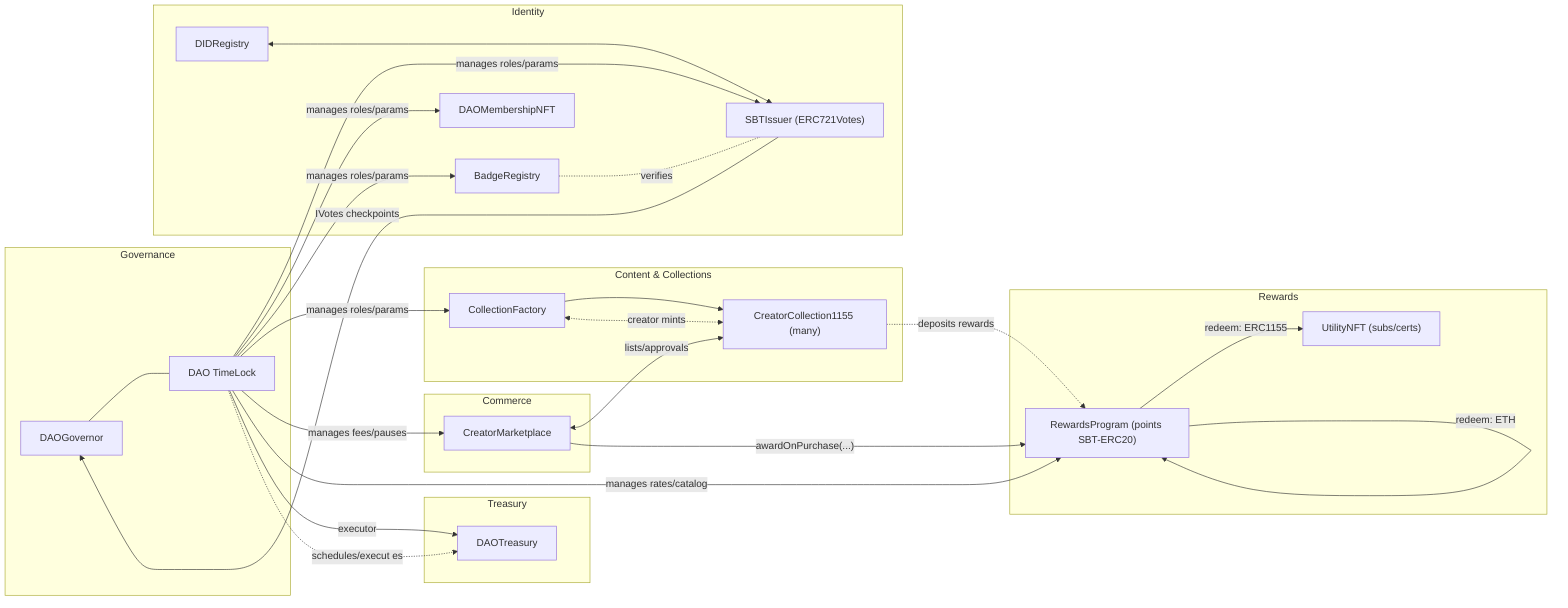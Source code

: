 flowchart LR
  %% High-level architecture

  subgraph GOV[Governance]
    G[DAOGovernor]
    TL[DAO TimeLock]
    G --- TL
  end

  subgraph ID[Identity]
    DID[DIDRegistry]
    SBT["SBTIssuer (ERC721Votes)"]
    BADGE[BadgeRegistry]
    MEM[DAOMembershipNFT]
    DID <---> SBT
    BADGE -. verifies .- SBT
  end

  subgraph CONTENT[Content & Collections]
    FACT[CollectionFactory]
    CC1["CreatorCollection1155 (many)"]
  end

  subgraph COMMERCE[Commerce]
    MKT[CreatorMarketplace]
  end

  subgraph REW[Rewards]
    RP["RewardsProgram (points SBT-ERC20)"]
    UTIL["UtilityNFT (subs/certs)"]
  end

  subgraph TREAS[Treasury]
    T[DAOTreasury]
  end

  %% Governance control lines
  TL -- manages roles/params --> SBT
  TL -- manages roles/params --> MEM
  TL -- manages roles/params --> BADGE
  TL -- manages roles/params --> FACT
  TL -- manages fees/pauses --> MKT
  TL -- manages rates/catalog --> RP
  TL -- executor --> T

  %% Content factory -> collections
  FACT --> CC1

  %% Marketplace interactions
  CC1 <-. creator mints .-> FACT
  MKT <-- lists/approvals --> CC1
  MKT -- awardOnPurchase(...) --> RP

  %% Rewards redemption paths
  RP -- redeem: ERC1155 --> UTIL
  RP -- redeem: ETH --> RP

  %% Votes flow (SBT to Governor)
  SBT -- IVotes checkpoints --> G

  %% Treasury funding/execution (via TL)
  TL -. schedules/execut es .-> T

  %% Optional: Rewards inventory source
  CC1 -. deposits rewards .-> RP